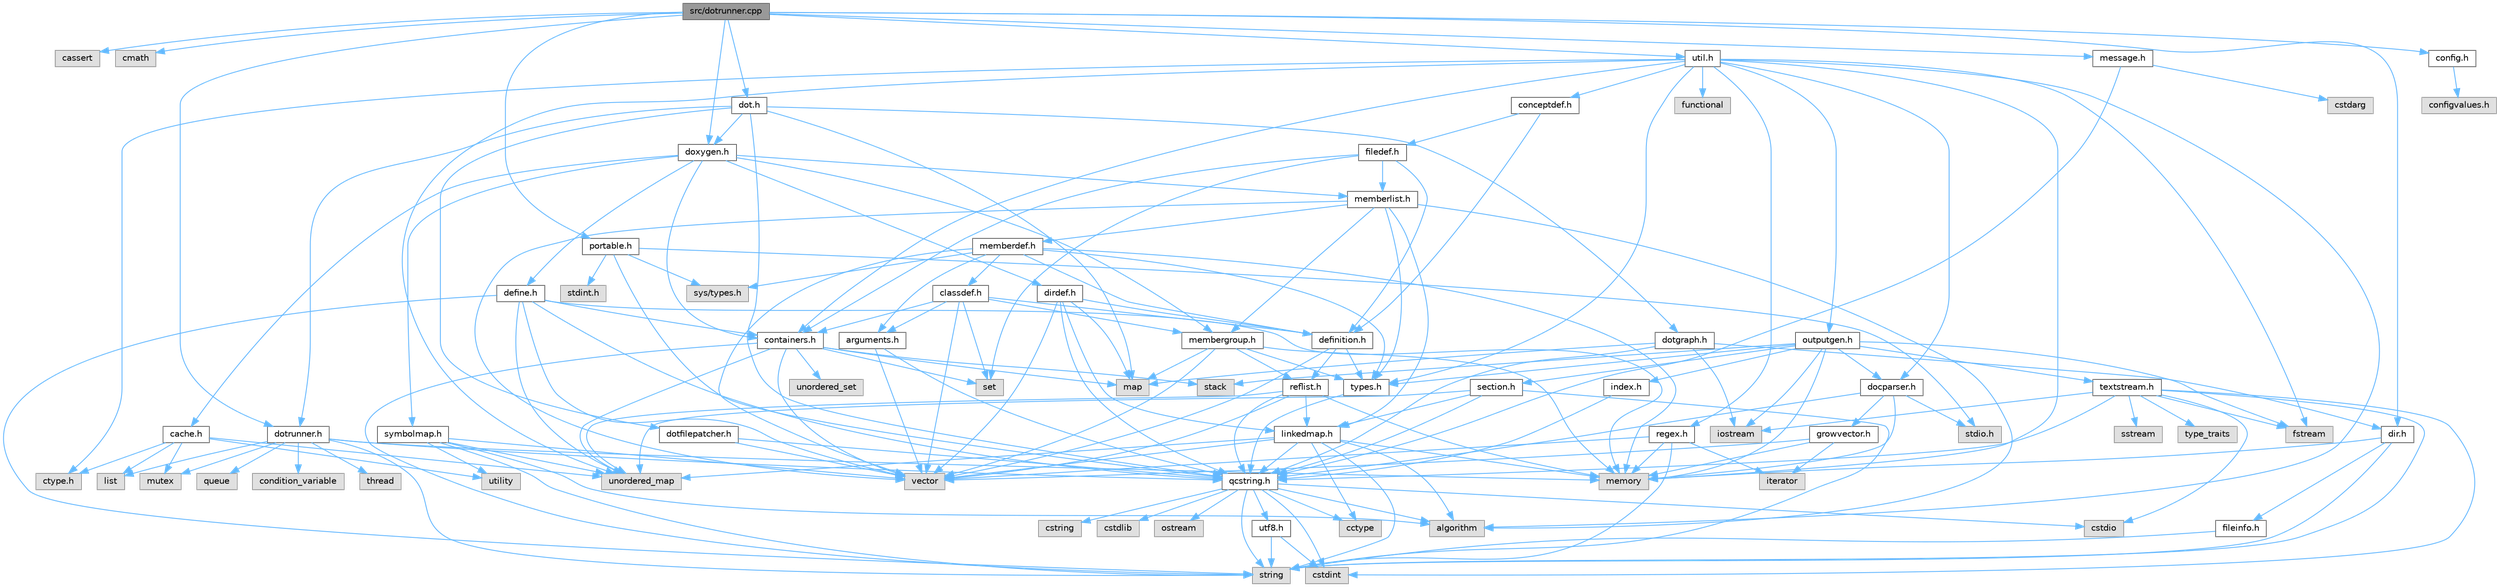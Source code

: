 digraph "src/dotrunner.cpp"
{
 // INTERACTIVE_SVG=YES
 // LATEX_PDF_SIZE
  bgcolor="transparent";
  edge [fontname=Helvetica,fontsize=10,labelfontname=Helvetica,labelfontsize=10];
  node [fontname=Helvetica,fontsize=10,shape=box,height=0.2,width=0.4];
  Node1 [label="src/dotrunner.cpp",height=0.2,width=0.4,color="gray40", fillcolor="grey60", style="filled", fontcolor="black",tooltip=" "];
  Node1 -> Node2 [color="steelblue1",style="solid"];
  Node2 [label="cassert",height=0.2,width=0.4,color="grey60", fillcolor="#E0E0E0", style="filled",tooltip=" "];
  Node1 -> Node3 [color="steelblue1",style="solid"];
  Node3 [label="cmath",height=0.2,width=0.4,color="grey60", fillcolor="#E0E0E0", style="filled",tooltip=" "];
  Node1 -> Node4 [color="steelblue1",style="solid"];
  Node4 [label="dotrunner.h",height=0.2,width=0.4,color="grey40", fillcolor="white", style="filled",URL="$d2/dd1/dotrunner_8h.html",tooltip=" "];
  Node4 -> Node5 [color="steelblue1",style="solid"];
  Node5 [label="string",height=0.2,width=0.4,color="grey60", fillcolor="#E0E0E0", style="filled",tooltip=" "];
  Node4 -> Node6 [color="steelblue1",style="solid"];
  Node6 [label="thread",height=0.2,width=0.4,color="grey60", fillcolor="#E0E0E0", style="filled",tooltip=" "];
  Node4 -> Node7 [color="steelblue1",style="solid"];
  Node7 [label="list",height=0.2,width=0.4,color="grey60", fillcolor="#E0E0E0", style="filled",tooltip=" "];
  Node4 -> Node8 [color="steelblue1",style="solid"];
  Node8 [label="queue",height=0.2,width=0.4,color="grey60", fillcolor="#E0E0E0", style="filled",tooltip=" "];
  Node4 -> Node9 [color="steelblue1",style="solid"];
  Node9 [label="mutex",height=0.2,width=0.4,color="grey60", fillcolor="#E0E0E0", style="filled",tooltip=" "];
  Node4 -> Node10 [color="steelblue1",style="solid"];
  Node10 [label="condition_variable",height=0.2,width=0.4,color="grey60", fillcolor="#E0E0E0", style="filled",tooltip=" "];
  Node4 -> Node11 [color="steelblue1",style="solid"];
  Node11 [label="memory",height=0.2,width=0.4,color="grey60", fillcolor="#E0E0E0", style="filled",tooltip=" "];
  Node4 -> Node12 [color="steelblue1",style="solid"];
  Node12 [label="qcstring.h",height=0.2,width=0.4,color="grey40", fillcolor="white", style="filled",URL="$d7/d5c/qcstring_8h.html",tooltip=" "];
  Node12 -> Node5 [color="steelblue1",style="solid"];
  Node12 -> Node13 [color="steelblue1",style="solid"];
  Node13 [label="algorithm",height=0.2,width=0.4,color="grey60", fillcolor="#E0E0E0", style="filled",tooltip=" "];
  Node12 -> Node14 [color="steelblue1",style="solid"];
  Node14 [label="cctype",height=0.2,width=0.4,color="grey60", fillcolor="#E0E0E0", style="filled",tooltip=" "];
  Node12 -> Node15 [color="steelblue1",style="solid"];
  Node15 [label="cstring",height=0.2,width=0.4,color="grey60", fillcolor="#E0E0E0", style="filled",tooltip=" "];
  Node12 -> Node16 [color="steelblue1",style="solid"];
  Node16 [label="cstdio",height=0.2,width=0.4,color="grey60", fillcolor="#E0E0E0", style="filled",tooltip=" "];
  Node12 -> Node17 [color="steelblue1",style="solid"];
  Node17 [label="cstdlib",height=0.2,width=0.4,color="grey60", fillcolor="#E0E0E0", style="filled",tooltip=" "];
  Node12 -> Node18 [color="steelblue1",style="solid"];
  Node18 [label="cstdint",height=0.2,width=0.4,color="grey60", fillcolor="#E0E0E0", style="filled",tooltip=" "];
  Node12 -> Node19 [color="steelblue1",style="solid"];
  Node19 [label="ostream",height=0.2,width=0.4,color="grey60", fillcolor="#E0E0E0", style="filled",tooltip=" "];
  Node12 -> Node20 [color="steelblue1",style="solid"];
  Node20 [label="utf8.h",height=0.2,width=0.4,color="grey40", fillcolor="white", style="filled",URL="$db/d7c/utf8_8h.html",tooltip="Various UTF8 related helper functions."];
  Node20 -> Node18 [color="steelblue1",style="solid"];
  Node20 -> Node5 [color="steelblue1",style="solid"];
  Node1 -> Node21 [color="steelblue1",style="solid"];
  Node21 [label="util.h",height=0.2,width=0.4,color="grey40", fillcolor="white", style="filled",URL="$d8/d3c/util_8h.html",tooltip="A bunch of utility functions."];
  Node21 -> Node11 [color="steelblue1",style="solid"];
  Node21 -> Node22 [color="steelblue1",style="solid"];
  Node22 [label="unordered_map",height=0.2,width=0.4,color="grey60", fillcolor="#E0E0E0", style="filled",tooltip=" "];
  Node21 -> Node13 [color="steelblue1",style="solid"];
  Node21 -> Node23 [color="steelblue1",style="solid"];
  Node23 [label="functional",height=0.2,width=0.4,color="grey60", fillcolor="#E0E0E0", style="filled",tooltip=" "];
  Node21 -> Node24 [color="steelblue1",style="solid"];
  Node24 [label="fstream",height=0.2,width=0.4,color="grey60", fillcolor="#E0E0E0", style="filled",tooltip=" "];
  Node21 -> Node25 [color="steelblue1",style="solid"];
  Node25 [label="ctype.h",height=0.2,width=0.4,color="grey60", fillcolor="#E0E0E0", style="filled",tooltip=" "];
  Node21 -> Node26 [color="steelblue1",style="solid"];
  Node26 [label="types.h",height=0.2,width=0.4,color="grey40", fillcolor="white", style="filled",URL="$d9/d49/types_8h.html",tooltip="This file contains a number of basic enums and types."];
  Node26 -> Node12 [color="steelblue1",style="solid"];
  Node21 -> Node27 [color="steelblue1",style="solid"];
  Node27 [label="docparser.h",height=0.2,width=0.4,color="grey40", fillcolor="white", style="filled",URL="$de/d9c/docparser_8h.html",tooltip=" "];
  Node27 -> Node28 [color="steelblue1",style="solid"];
  Node28 [label="stdio.h",height=0.2,width=0.4,color="grey60", fillcolor="#E0E0E0", style="filled",tooltip=" "];
  Node27 -> Node11 [color="steelblue1",style="solid"];
  Node27 -> Node12 [color="steelblue1",style="solid"];
  Node27 -> Node29 [color="steelblue1",style="solid"];
  Node29 [label="growvector.h",height=0.2,width=0.4,color="grey40", fillcolor="white", style="filled",URL="$d7/d50/growvector_8h.html",tooltip=" "];
  Node29 -> Node30 [color="steelblue1",style="solid"];
  Node30 [label="vector",height=0.2,width=0.4,color="grey60", fillcolor="#E0E0E0", style="filled",tooltip=" "];
  Node29 -> Node11 [color="steelblue1",style="solid"];
  Node29 -> Node31 [color="steelblue1",style="solid"];
  Node31 [label="iterator",height=0.2,width=0.4,color="grey60", fillcolor="#E0E0E0", style="filled",tooltip=" "];
  Node21 -> Node32 [color="steelblue1",style="solid"];
  Node32 [label="containers.h",height=0.2,width=0.4,color="grey40", fillcolor="white", style="filled",URL="$d5/d75/containers_8h.html",tooltip=" "];
  Node32 -> Node30 [color="steelblue1",style="solid"];
  Node32 -> Node5 [color="steelblue1",style="solid"];
  Node32 -> Node33 [color="steelblue1",style="solid"];
  Node33 [label="set",height=0.2,width=0.4,color="grey60", fillcolor="#E0E0E0", style="filled",tooltip=" "];
  Node32 -> Node34 [color="steelblue1",style="solid"];
  Node34 [label="map",height=0.2,width=0.4,color="grey60", fillcolor="#E0E0E0", style="filled",tooltip=" "];
  Node32 -> Node35 [color="steelblue1",style="solid"];
  Node35 [label="unordered_set",height=0.2,width=0.4,color="grey60", fillcolor="#E0E0E0", style="filled",tooltip=" "];
  Node32 -> Node22 [color="steelblue1",style="solid"];
  Node32 -> Node36 [color="steelblue1",style="solid"];
  Node36 [label="stack",height=0.2,width=0.4,color="grey60", fillcolor="#E0E0E0", style="filled",tooltip=" "];
  Node21 -> Node37 [color="steelblue1",style="solid"];
  Node37 [label="outputgen.h",height=0.2,width=0.4,color="grey40", fillcolor="white", style="filled",URL="$df/d06/outputgen_8h.html",tooltip=" "];
  Node37 -> Node11 [color="steelblue1",style="solid"];
  Node37 -> Node36 [color="steelblue1",style="solid"];
  Node37 -> Node38 [color="steelblue1",style="solid"];
  Node38 [label="iostream",height=0.2,width=0.4,color="grey60", fillcolor="#E0E0E0", style="filled",tooltip=" "];
  Node37 -> Node24 [color="steelblue1",style="solid"];
  Node37 -> Node26 [color="steelblue1",style="solid"];
  Node37 -> Node39 [color="steelblue1",style="solid"];
  Node39 [label="index.h",height=0.2,width=0.4,color="grey40", fillcolor="white", style="filled",URL="$d1/db5/index_8h.html",tooltip=" "];
  Node39 -> Node12 [color="steelblue1",style="solid"];
  Node37 -> Node40 [color="steelblue1",style="solid"];
  Node40 [label="section.h",height=0.2,width=0.4,color="grey40", fillcolor="white", style="filled",URL="$d1/d2a/section_8h.html",tooltip=" "];
  Node40 -> Node5 [color="steelblue1",style="solid"];
  Node40 -> Node22 [color="steelblue1",style="solid"];
  Node40 -> Node12 [color="steelblue1",style="solid"];
  Node40 -> Node41 [color="steelblue1",style="solid"];
  Node41 [label="linkedmap.h",height=0.2,width=0.4,color="grey40", fillcolor="white", style="filled",URL="$da/de1/linkedmap_8h.html",tooltip=" "];
  Node41 -> Node22 [color="steelblue1",style="solid"];
  Node41 -> Node30 [color="steelblue1",style="solid"];
  Node41 -> Node11 [color="steelblue1",style="solid"];
  Node41 -> Node5 [color="steelblue1",style="solid"];
  Node41 -> Node13 [color="steelblue1",style="solid"];
  Node41 -> Node14 [color="steelblue1",style="solid"];
  Node41 -> Node12 [color="steelblue1",style="solid"];
  Node37 -> Node42 [color="steelblue1",style="solid"];
  Node42 [label="textstream.h",height=0.2,width=0.4,color="grey40", fillcolor="white", style="filled",URL="$d4/d7d/textstream_8h.html",tooltip=" "];
  Node42 -> Node5 [color="steelblue1",style="solid"];
  Node42 -> Node38 [color="steelblue1",style="solid"];
  Node42 -> Node43 [color="steelblue1",style="solid"];
  Node43 [label="sstream",height=0.2,width=0.4,color="grey60", fillcolor="#E0E0E0", style="filled",tooltip=" "];
  Node42 -> Node18 [color="steelblue1",style="solid"];
  Node42 -> Node16 [color="steelblue1",style="solid"];
  Node42 -> Node24 [color="steelblue1",style="solid"];
  Node42 -> Node44 [color="steelblue1",style="solid"];
  Node44 [label="type_traits",height=0.2,width=0.4,color="grey60", fillcolor="#E0E0E0", style="filled",tooltip=" "];
  Node42 -> Node12 [color="steelblue1",style="solid"];
  Node37 -> Node27 [color="steelblue1",style="solid"];
  Node21 -> Node45 [color="steelblue1",style="solid"];
  Node45 [label="regex.h",height=0.2,width=0.4,color="grey40", fillcolor="white", style="filled",URL="$d1/d21/regex_8h.html",tooltip=" "];
  Node45 -> Node11 [color="steelblue1",style="solid"];
  Node45 -> Node5 [color="steelblue1",style="solid"];
  Node45 -> Node30 [color="steelblue1",style="solid"];
  Node45 -> Node31 [color="steelblue1",style="solid"];
  Node21 -> Node46 [color="steelblue1",style="solid"];
  Node46 [label="conceptdef.h",height=0.2,width=0.4,color="grey40", fillcolor="white", style="filled",URL="$da/df1/conceptdef_8h.html",tooltip=" "];
  Node46 -> Node47 [color="steelblue1",style="solid"];
  Node47 [label="definition.h",height=0.2,width=0.4,color="grey40", fillcolor="white", style="filled",URL="$df/da1/definition_8h.html",tooltip=" "];
  Node47 -> Node30 [color="steelblue1",style="solid"];
  Node47 -> Node26 [color="steelblue1",style="solid"];
  Node47 -> Node48 [color="steelblue1",style="solid"];
  Node48 [label="reflist.h",height=0.2,width=0.4,color="grey40", fillcolor="white", style="filled",URL="$d1/d02/reflist_8h.html",tooltip=" "];
  Node48 -> Node30 [color="steelblue1",style="solid"];
  Node48 -> Node22 [color="steelblue1",style="solid"];
  Node48 -> Node11 [color="steelblue1",style="solid"];
  Node48 -> Node12 [color="steelblue1",style="solid"];
  Node48 -> Node41 [color="steelblue1",style="solid"];
  Node46 -> Node49 [color="steelblue1",style="solid"];
  Node49 [label="filedef.h",height=0.2,width=0.4,color="grey40", fillcolor="white", style="filled",URL="$d4/d3a/filedef_8h.html",tooltip=" "];
  Node49 -> Node33 [color="steelblue1",style="solid"];
  Node49 -> Node47 [color="steelblue1",style="solid"];
  Node49 -> Node50 [color="steelblue1",style="solid"];
  Node50 [label="memberlist.h",height=0.2,width=0.4,color="grey40", fillcolor="white", style="filled",URL="$dd/d78/memberlist_8h.html",tooltip=" "];
  Node50 -> Node30 [color="steelblue1",style="solid"];
  Node50 -> Node13 [color="steelblue1",style="solid"];
  Node50 -> Node51 [color="steelblue1",style="solid"];
  Node51 [label="memberdef.h",height=0.2,width=0.4,color="grey40", fillcolor="white", style="filled",URL="$d4/d46/memberdef_8h.html",tooltip=" "];
  Node51 -> Node30 [color="steelblue1",style="solid"];
  Node51 -> Node11 [color="steelblue1",style="solid"];
  Node51 -> Node52 [color="steelblue1",style="solid"];
  Node52 [label="sys/types.h",height=0.2,width=0.4,color="grey60", fillcolor="#E0E0E0", style="filled",tooltip=" "];
  Node51 -> Node26 [color="steelblue1",style="solid"];
  Node51 -> Node47 [color="steelblue1",style="solid"];
  Node51 -> Node53 [color="steelblue1",style="solid"];
  Node53 [label="arguments.h",height=0.2,width=0.4,color="grey40", fillcolor="white", style="filled",URL="$df/d9b/arguments_8h.html",tooltip=" "];
  Node53 -> Node30 [color="steelblue1",style="solid"];
  Node53 -> Node12 [color="steelblue1",style="solid"];
  Node51 -> Node54 [color="steelblue1",style="solid"];
  Node54 [label="classdef.h",height=0.2,width=0.4,color="grey40", fillcolor="white", style="filled",URL="$d1/da6/classdef_8h.html",tooltip=" "];
  Node54 -> Node30 [color="steelblue1",style="solid"];
  Node54 -> Node33 [color="steelblue1",style="solid"];
  Node54 -> Node32 [color="steelblue1",style="solid"];
  Node54 -> Node47 [color="steelblue1",style="solid"];
  Node54 -> Node53 [color="steelblue1",style="solid"];
  Node54 -> Node55 [color="steelblue1",style="solid"];
  Node55 [label="membergroup.h",height=0.2,width=0.4,color="grey40", fillcolor="white", style="filled",URL="$d9/d11/membergroup_8h.html",tooltip=" "];
  Node55 -> Node30 [color="steelblue1",style="solid"];
  Node55 -> Node34 [color="steelblue1",style="solid"];
  Node55 -> Node11 [color="steelblue1",style="solid"];
  Node55 -> Node26 [color="steelblue1",style="solid"];
  Node55 -> Node48 [color="steelblue1",style="solid"];
  Node50 -> Node41 [color="steelblue1",style="solid"];
  Node50 -> Node26 [color="steelblue1",style="solid"];
  Node50 -> Node55 [color="steelblue1",style="solid"];
  Node49 -> Node32 [color="steelblue1",style="solid"];
  Node1 -> Node56 [color="steelblue1",style="solid"];
  Node56 [label="portable.h",height=0.2,width=0.4,color="grey40", fillcolor="white", style="filled",URL="$d2/de2/portable_8h.html",tooltip="Portable versions of functions that are platform dependent."];
  Node56 -> Node28 [color="steelblue1",style="solid"];
  Node56 -> Node52 [color="steelblue1",style="solid"];
  Node56 -> Node57 [color="steelblue1",style="solid"];
  Node57 [label="stdint.h",height=0.2,width=0.4,color="grey60", fillcolor="#E0E0E0", style="filled",tooltip=" "];
  Node56 -> Node12 [color="steelblue1",style="solid"];
  Node1 -> Node58 [color="steelblue1",style="solid"];
  Node58 [label="dot.h",height=0.2,width=0.4,color="grey40", fillcolor="white", style="filled",URL="$d6/d4a/dot_8h.html",tooltip=" "];
  Node58 -> Node34 [color="steelblue1",style="solid"];
  Node58 -> Node12 [color="steelblue1",style="solid"];
  Node58 -> Node59 [color="steelblue1",style="solid"];
  Node59 [label="dotgraph.h",height=0.2,width=0.4,color="grey40", fillcolor="white", style="filled",URL="$d0/daa/dotgraph_8h.html",tooltip=" "];
  Node59 -> Node38 [color="steelblue1",style="solid"];
  Node59 -> Node34 [color="steelblue1",style="solid"];
  Node59 -> Node12 [color="steelblue1",style="solid"];
  Node59 -> Node60 [color="steelblue1",style="solid"];
  Node60 [label="dir.h",height=0.2,width=0.4,color="grey40", fillcolor="white", style="filled",URL="$df/d9c/dir_8h.html",tooltip=" "];
  Node60 -> Node5 [color="steelblue1",style="solid"];
  Node60 -> Node11 [color="steelblue1",style="solid"];
  Node60 -> Node61 [color="steelblue1",style="solid"];
  Node61 [label="fileinfo.h",height=0.2,width=0.4,color="grey40", fillcolor="white", style="filled",URL="$df/d45/fileinfo_8h.html",tooltip=" "];
  Node61 -> Node5 [color="steelblue1",style="solid"];
  Node58 -> Node62 [color="steelblue1",style="solid"];
  Node62 [label="dotfilepatcher.h",height=0.2,width=0.4,color="grey40", fillcolor="white", style="filled",URL="$d3/d38/dotfilepatcher_8h.html",tooltip=" "];
  Node62 -> Node30 [color="steelblue1",style="solid"];
  Node62 -> Node12 [color="steelblue1",style="solid"];
  Node58 -> Node4 [color="steelblue1",style="solid"];
  Node58 -> Node63 [color="steelblue1",style="solid"];
  Node63 [label="doxygen.h",height=0.2,width=0.4,color="grey40", fillcolor="white", style="filled",URL="$d1/da1/doxygen_8h.html",tooltip=" "];
  Node63 -> Node32 [color="steelblue1",style="solid"];
  Node63 -> Node55 [color="steelblue1",style="solid"];
  Node63 -> Node64 [color="steelblue1",style="solid"];
  Node64 [label="dirdef.h",height=0.2,width=0.4,color="grey40", fillcolor="white", style="filled",URL="$d6/d15/dirdef_8h.html",tooltip=" "];
  Node64 -> Node30 [color="steelblue1",style="solid"];
  Node64 -> Node34 [color="steelblue1",style="solid"];
  Node64 -> Node12 [color="steelblue1",style="solid"];
  Node64 -> Node41 [color="steelblue1",style="solid"];
  Node64 -> Node47 [color="steelblue1",style="solid"];
  Node63 -> Node50 [color="steelblue1",style="solid"];
  Node63 -> Node65 [color="steelblue1",style="solid"];
  Node65 [label="define.h",height=0.2,width=0.4,color="grey40", fillcolor="white", style="filled",URL="$df/d67/define_8h.html",tooltip=" "];
  Node65 -> Node30 [color="steelblue1",style="solid"];
  Node65 -> Node11 [color="steelblue1",style="solid"];
  Node65 -> Node5 [color="steelblue1",style="solid"];
  Node65 -> Node22 [color="steelblue1",style="solid"];
  Node65 -> Node12 [color="steelblue1",style="solid"];
  Node65 -> Node32 [color="steelblue1",style="solid"];
  Node63 -> Node66 [color="steelblue1",style="solid"];
  Node66 [label="cache.h",height=0.2,width=0.4,color="grey40", fillcolor="white", style="filled",URL="$d3/d26/cache_8h.html",tooltip=" "];
  Node66 -> Node7 [color="steelblue1",style="solid"];
  Node66 -> Node22 [color="steelblue1",style="solid"];
  Node66 -> Node9 [color="steelblue1",style="solid"];
  Node66 -> Node67 [color="steelblue1",style="solid"];
  Node67 [label="utility",height=0.2,width=0.4,color="grey60", fillcolor="#E0E0E0", style="filled",tooltip=" "];
  Node66 -> Node25 [color="steelblue1",style="solid"];
  Node63 -> Node68 [color="steelblue1",style="solid"];
  Node68 [label="symbolmap.h",height=0.2,width=0.4,color="grey40", fillcolor="white", style="filled",URL="$d7/ddd/symbolmap_8h.html",tooltip=" "];
  Node68 -> Node13 [color="steelblue1",style="solid"];
  Node68 -> Node22 [color="steelblue1",style="solid"];
  Node68 -> Node30 [color="steelblue1",style="solid"];
  Node68 -> Node5 [color="steelblue1",style="solid"];
  Node68 -> Node67 [color="steelblue1",style="solid"];
  Node1 -> Node69 [color="steelblue1",style="solid"];
  Node69 [label="message.h",height=0.2,width=0.4,color="grey40", fillcolor="white", style="filled",URL="$d2/d0d/message_8h.html",tooltip=" "];
  Node69 -> Node70 [color="steelblue1",style="solid"];
  Node70 [label="cstdarg",height=0.2,width=0.4,color="grey60", fillcolor="#E0E0E0", style="filled",tooltip=" "];
  Node69 -> Node12 [color="steelblue1",style="solid"];
  Node1 -> Node71 [color="steelblue1",style="solid"];
  Node71 [label="config.h",height=0.2,width=0.4,color="grey40", fillcolor="white", style="filled",URL="$db/d16/config_8h.html",tooltip=" "];
  Node71 -> Node72 [color="steelblue1",style="solid"];
  Node72 [label="configvalues.h",height=0.2,width=0.4,color="grey60", fillcolor="#E0E0E0", style="filled",tooltip=" "];
  Node1 -> Node60 [color="steelblue1",style="solid"];
  Node1 -> Node63 [color="steelblue1",style="solid"];
}
